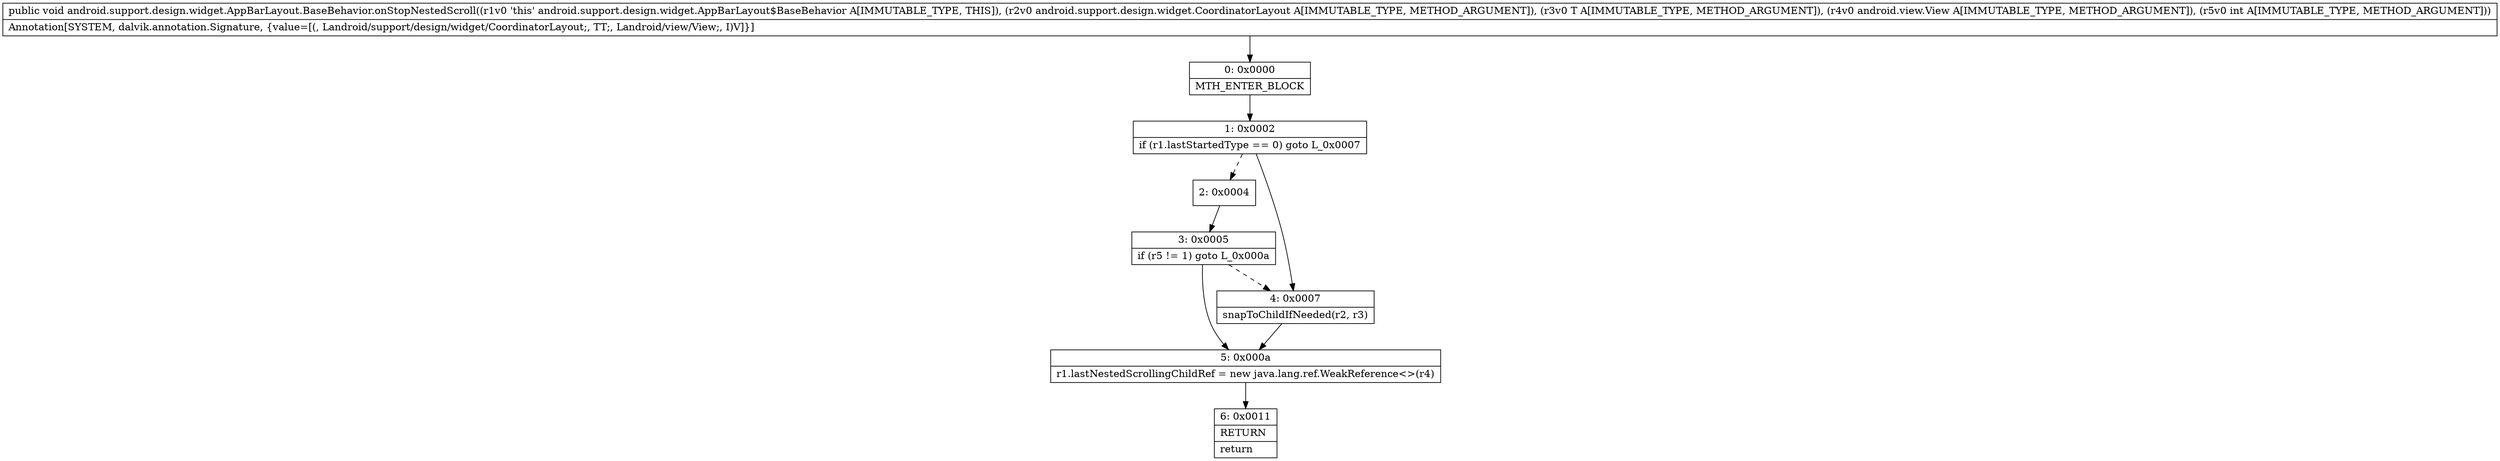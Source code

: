 digraph "CFG forandroid.support.design.widget.AppBarLayout.BaseBehavior.onStopNestedScroll(Landroid\/support\/design\/widget\/CoordinatorLayout;Landroid\/support\/design\/widget\/AppBarLayout;Landroid\/view\/View;I)V" {
Node_0 [shape=record,label="{0\:\ 0x0000|MTH_ENTER_BLOCK\l}"];
Node_1 [shape=record,label="{1\:\ 0x0002|if (r1.lastStartedType == 0) goto L_0x0007\l}"];
Node_2 [shape=record,label="{2\:\ 0x0004}"];
Node_3 [shape=record,label="{3\:\ 0x0005|if (r5 != 1) goto L_0x000a\l}"];
Node_4 [shape=record,label="{4\:\ 0x0007|snapToChildIfNeeded(r2, r3)\l}"];
Node_5 [shape=record,label="{5\:\ 0x000a|r1.lastNestedScrollingChildRef = new java.lang.ref.WeakReference\<\>(r4)\l}"];
Node_6 [shape=record,label="{6\:\ 0x0011|RETURN\l|return\l}"];
MethodNode[shape=record,label="{public void android.support.design.widget.AppBarLayout.BaseBehavior.onStopNestedScroll((r1v0 'this' android.support.design.widget.AppBarLayout$BaseBehavior A[IMMUTABLE_TYPE, THIS]), (r2v0 android.support.design.widget.CoordinatorLayout A[IMMUTABLE_TYPE, METHOD_ARGUMENT]), (r3v0 T A[IMMUTABLE_TYPE, METHOD_ARGUMENT]), (r4v0 android.view.View A[IMMUTABLE_TYPE, METHOD_ARGUMENT]), (r5v0 int A[IMMUTABLE_TYPE, METHOD_ARGUMENT]))  | Annotation[SYSTEM, dalvik.annotation.Signature, \{value=[(, Landroid\/support\/design\/widget\/CoordinatorLayout;, TT;, Landroid\/view\/View;, I)V]\}]\l}"];
MethodNode -> Node_0;
Node_0 -> Node_1;
Node_1 -> Node_2[style=dashed];
Node_1 -> Node_4;
Node_2 -> Node_3;
Node_3 -> Node_4[style=dashed];
Node_3 -> Node_5;
Node_4 -> Node_5;
Node_5 -> Node_6;
}

